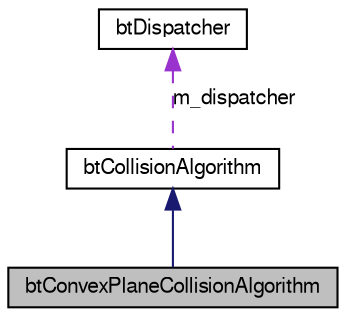 digraph G
{
  bgcolor="transparent";
  edge [fontname="FreeSans",fontsize=10,labelfontname="FreeSans",labelfontsize=10];
  node [fontname="FreeSans",fontsize=10,shape=record];
  Node1 [label="btConvexPlaneCollisionAlgorithm",height=0.2,width=0.4,color="black", fillcolor="grey75", style="filled" fontcolor="black"];
  Node2 -> Node1 [dir=back,color="midnightblue",fontsize=10,style="solid"];
  Node2 [label="btCollisionAlgorithm",height=0.2,width=0.4,color="black",URL="$classbt_collision_algorithm.html"];
  Node3 -> Node2 [dir=back,color="darkorchid3",fontsize=10,style="dashed",label="m_dispatcher"];
  Node3 [label="btDispatcher",height=0.2,width=0.4,color="black",URL="$classbt_dispatcher.html"];
}
